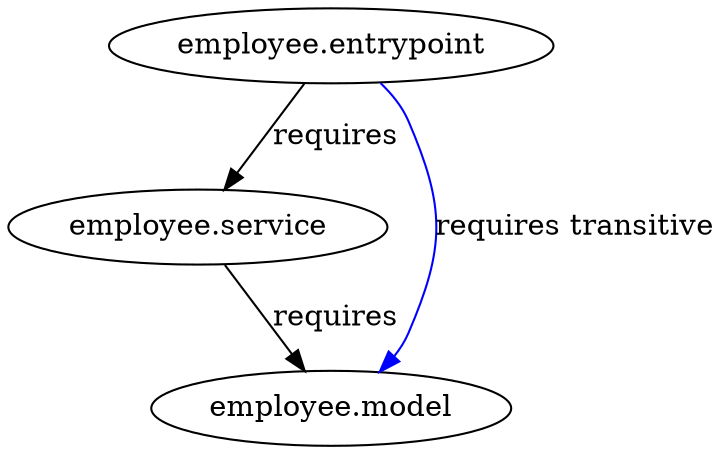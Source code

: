 digraph "summary" {
  "employee.service"                                 -> "employee.model" [label="requires"];
  "employee.entrypoint"                              -> "employee.service" [label="requires"];
  "employee.entrypoint"                                 -> "employee.model" [color=blue,label="requires transitive"];
}
